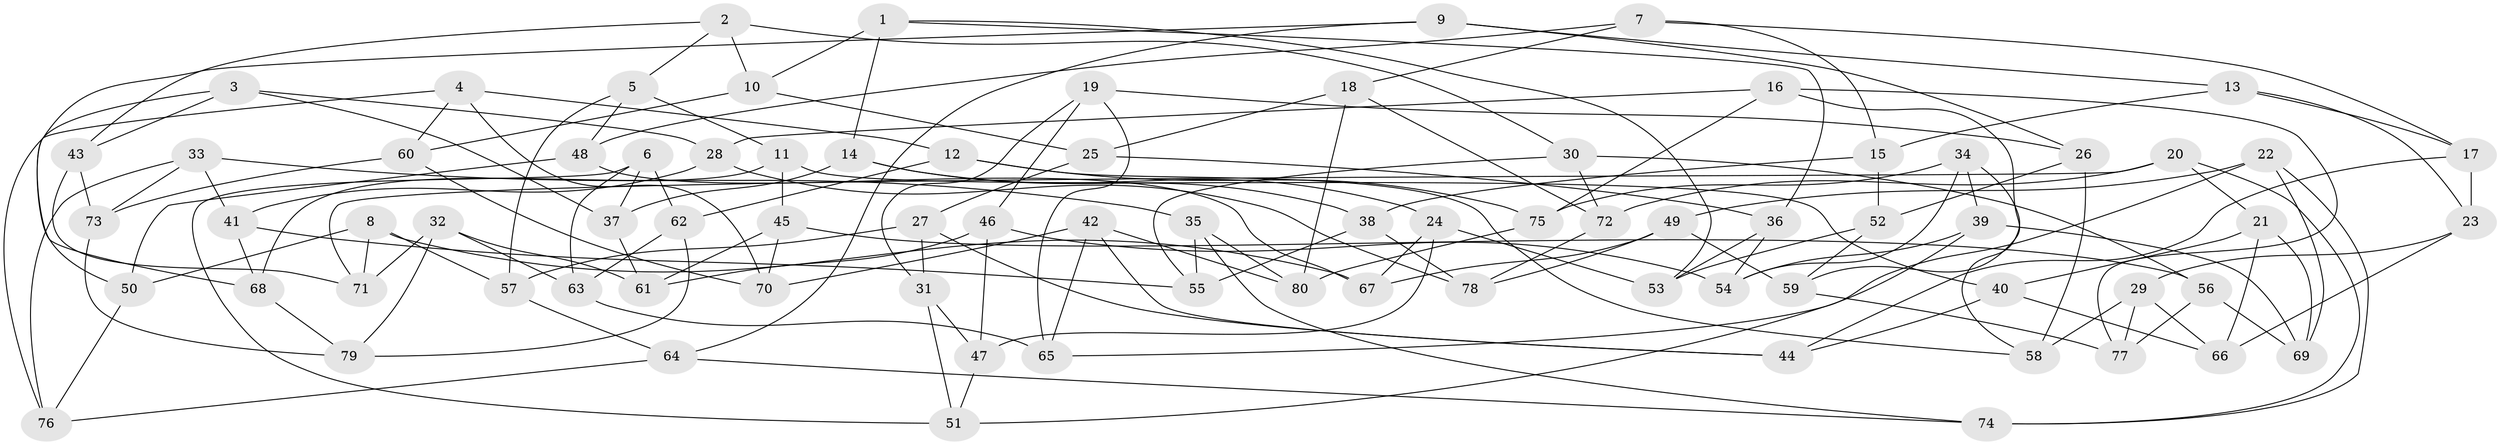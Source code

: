 // coarse degree distribution, {4: 0.5535714285714286, 6: 0.30357142857142855, 5: 0.10714285714285714, 3: 0.03571428571428571}
// Generated by graph-tools (version 1.1) at 2025/24/03/03/25 07:24:31]
// undirected, 80 vertices, 160 edges
graph export_dot {
graph [start="1"]
  node [color=gray90,style=filled];
  1;
  2;
  3;
  4;
  5;
  6;
  7;
  8;
  9;
  10;
  11;
  12;
  13;
  14;
  15;
  16;
  17;
  18;
  19;
  20;
  21;
  22;
  23;
  24;
  25;
  26;
  27;
  28;
  29;
  30;
  31;
  32;
  33;
  34;
  35;
  36;
  37;
  38;
  39;
  40;
  41;
  42;
  43;
  44;
  45;
  46;
  47;
  48;
  49;
  50;
  51;
  52;
  53;
  54;
  55;
  56;
  57;
  58;
  59;
  60;
  61;
  62;
  63;
  64;
  65;
  66;
  67;
  68;
  69;
  70;
  71;
  72;
  73;
  74;
  75;
  76;
  77;
  78;
  79;
  80;
  1 -- 53;
  1 -- 36;
  1 -- 14;
  1 -- 10;
  2 -- 43;
  2 -- 30;
  2 -- 5;
  2 -- 10;
  3 -- 28;
  3 -- 43;
  3 -- 37;
  3 -- 50;
  4 -- 60;
  4 -- 76;
  4 -- 70;
  4 -- 12;
  5 -- 11;
  5 -- 48;
  5 -- 57;
  6 -- 62;
  6 -- 63;
  6 -- 51;
  6 -- 37;
  7 -- 17;
  7 -- 18;
  7 -- 48;
  7 -- 15;
  8 -- 57;
  8 -- 50;
  8 -- 67;
  8 -- 71;
  9 -- 13;
  9 -- 68;
  9 -- 64;
  9 -- 26;
  10 -- 60;
  10 -- 25;
  11 -- 68;
  11 -- 45;
  11 -- 40;
  12 -- 58;
  12 -- 62;
  12 -- 75;
  13 -- 15;
  13 -- 23;
  13 -- 17;
  14 -- 24;
  14 -- 38;
  14 -- 37;
  15 -- 38;
  15 -- 52;
  16 -- 77;
  16 -- 59;
  16 -- 75;
  16 -- 28;
  17 -- 23;
  17 -- 44;
  18 -- 25;
  18 -- 72;
  18 -- 80;
  19 -- 26;
  19 -- 46;
  19 -- 65;
  19 -- 31;
  20 -- 72;
  20 -- 21;
  20 -- 71;
  20 -- 74;
  21 -- 40;
  21 -- 69;
  21 -- 66;
  22 -- 65;
  22 -- 69;
  22 -- 49;
  22 -- 74;
  23 -- 66;
  23 -- 29;
  24 -- 47;
  24 -- 53;
  24 -- 67;
  25 -- 36;
  25 -- 27;
  26 -- 58;
  26 -- 52;
  27 -- 57;
  27 -- 31;
  27 -- 44;
  28 -- 41;
  28 -- 78;
  29 -- 77;
  29 -- 58;
  29 -- 66;
  30 -- 72;
  30 -- 55;
  30 -- 56;
  31 -- 51;
  31 -- 47;
  32 -- 63;
  32 -- 79;
  32 -- 71;
  32 -- 61;
  33 -- 35;
  33 -- 73;
  33 -- 41;
  33 -- 76;
  34 -- 54;
  34 -- 39;
  34 -- 58;
  34 -- 75;
  35 -- 80;
  35 -- 55;
  35 -- 74;
  36 -- 53;
  36 -- 54;
  37 -- 61;
  38 -- 78;
  38 -- 55;
  39 -- 51;
  39 -- 69;
  39 -- 54;
  40 -- 66;
  40 -- 44;
  41 -- 55;
  41 -- 68;
  42 -- 80;
  42 -- 44;
  42 -- 70;
  42 -- 65;
  43 -- 73;
  43 -- 71;
  45 -- 61;
  45 -- 56;
  45 -- 70;
  46 -- 54;
  46 -- 61;
  46 -- 47;
  47 -- 51;
  48 -- 50;
  48 -- 67;
  49 -- 78;
  49 -- 67;
  49 -- 59;
  50 -- 76;
  52 -- 59;
  52 -- 53;
  56 -- 69;
  56 -- 77;
  57 -- 64;
  59 -- 77;
  60 -- 70;
  60 -- 73;
  62 -- 63;
  62 -- 79;
  63 -- 65;
  64 -- 74;
  64 -- 76;
  68 -- 79;
  72 -- 78;
  73 -- 79;
  75 -- 80;
}
